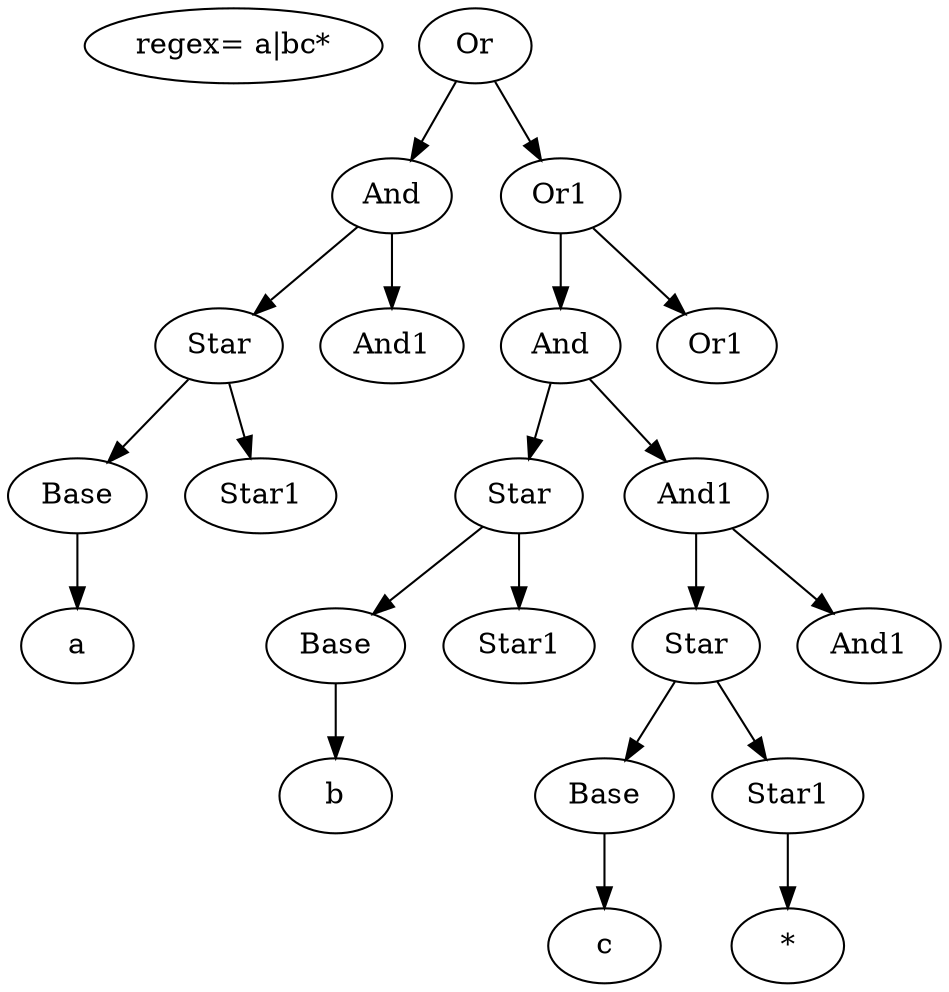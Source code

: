 digraph G {
E [label="regex= a|bc*"];
0 [label="Or"];
1 [label="And"];
2 [label="Star"];
3 [label="Base"];
4 [label="a"];
6 [label="Star1"];
8 [label="And1"];
10 [label="Or1"];
11 [label="And"];
12 [label="Star"];
13 [label="Base"];
14 [label="b"];
16 [label="Star1"];
18 [label="And1"];
19 [label="Star"];
20 [label="Base"];
21 [label="c"];
23 [label="Star1"];
24 [label="*"];
26 [label="And1"];
28 [label="Or1"];
0 -> 1;
0 -> 10;
1 -> 2;
1 -> 8;
2 -> 3;
2 -> 6;
3 -> 4;
10 -> 11;
10 -> 28;
11 -> 18;
11 -> 12;
12 -> 16;
12 -> 13;
13 -> 14;
18 -> 19;
18 -> 26;
19 -> 20;
19 -> 23;
20 -> 21;
23 -> 24;
}
